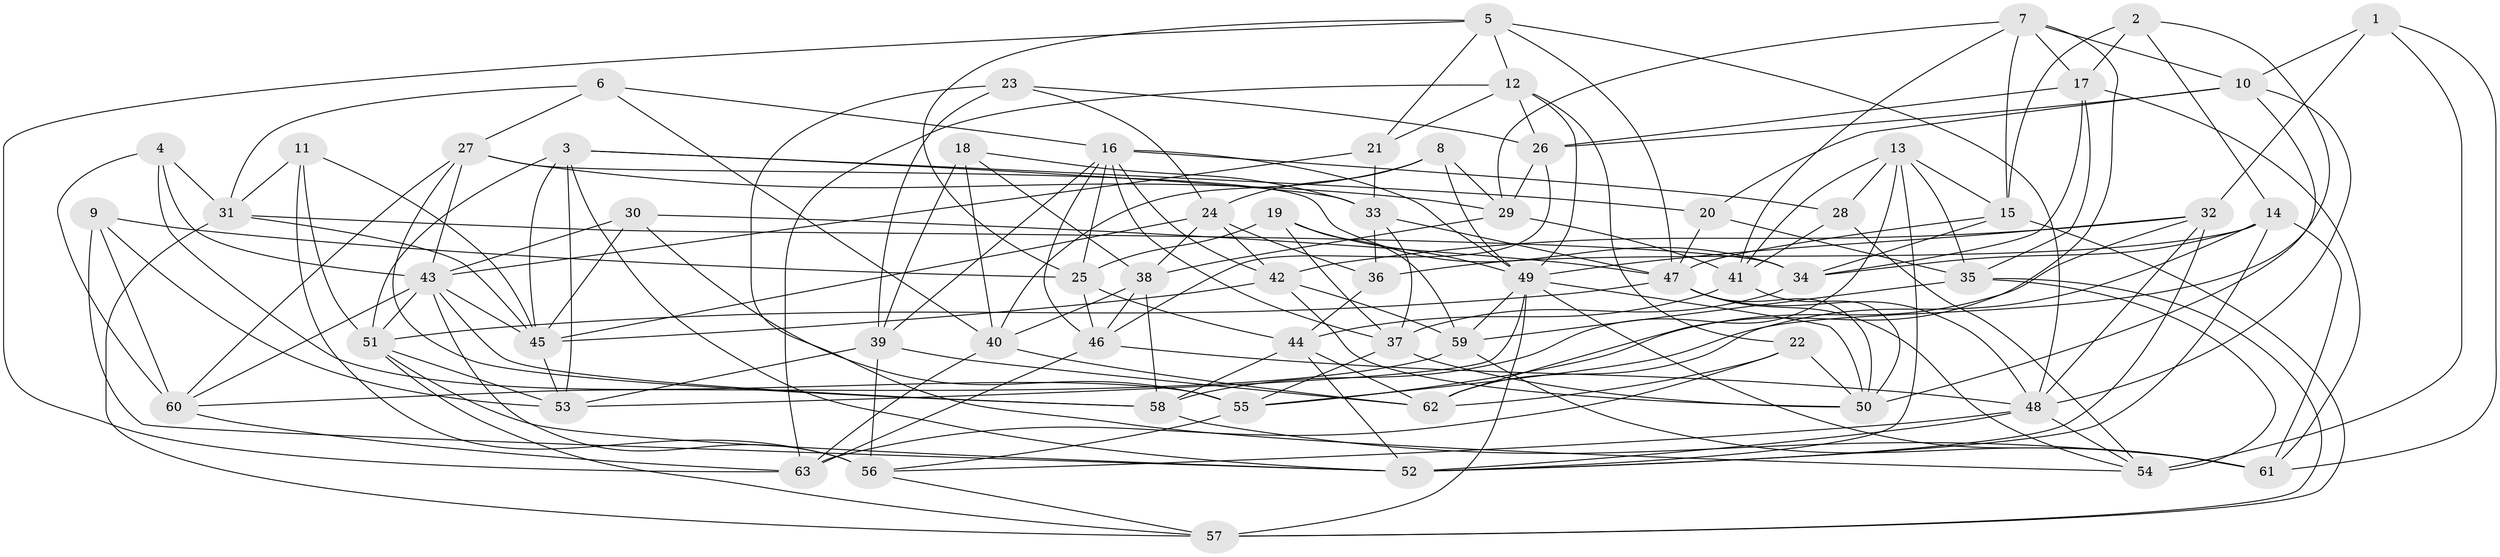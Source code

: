 // original degree distribution, {4: 1.0}
// Generated by graph-tools (version 1.1) at 2025/50/03/09/25 03:50:44]
// undirected, 63 vertices, 183 edges
graph export_dot {
graph [start="1"]
  node [color=gray90,style=filled];
  1;
  2;
  3;
  4;
  5;
  6;
  7;
  8;
  9;
  10;
  11;
  12;
  13;
  14;
  15;
  16;
  17;
  18;
  19;
  20;
  21;
  22;
  23;
  24;
  25;
  26;
  27;
  28;
  29;
  30;
  31;
  32;
  33;
  34;
  35;
  36;
  37;
  38;
  39;
  40;
  41;
  42;
  43;
  44;
  45;
  46;
  47;
  48;
  49;
  50;
  51;
  52;
  53;
  54;
  55;
  56;
  57;
  58;
  59;
  60;
  61;
  62;
  63;
  1 -- 10 [weight=1.0];
  1 -- 32 [weight=1.0];
  1 -- 54 [weight=1.0];
  1 -- 61 [weight=1.0];
  2 -- 14 [weight=1.0];
  2 -- 15 [weight=1.0];
  2 -- 17 [weight=1.0];
  2 -- 55 [weight=1.0];
  3 -- 20 [weight=1.0];
  3 -- 33 [weight=1.0];
  3 -- 45 [weight=1.0];
  3 -- 51 [weight=1.0];
  3 -- 52 [weight=1.0];
  3 -- 53 [weight=1.0];
  4 -- 31 [weight=1.0];
  4 -- 43 [weight=1.0];
  4 -- 55 [weight=1.0];
  4 -- 60 [weight=1.0];
  5 -- 12 [weight=1.0];
  5 -- 21 [weight=1.0];
  5 -- 25 [weight=1.0];
  5 -- 47 [weight=1.0];
  5 -- 48 [weight=1.0];
  5 -- 63 [weight=1.0];
  6 -- 16 [weight=1.0];
  6 -- 27 [weight=1.0];
  6 -- 31 [weight=1.0];
  6 -- 40 [weight=1.0];
  7 -- 10 [weight=1.0];
  7 -- 15 [weight=1.0];
  7 -- 17 [weight=1.0];
  7 -- 29 [weight=1.0];
  7 -- 41 [weight=1.0];
  7 -- 62 [weight=1.0];
  8 -- 24 [weight=1.0];
  8 -- 29 [weight=1.0];
  8 -- 40 [weight=1.0];
  8 -- 49 [weight=1.0];
  9 -- 25 [weight=1.0];
  9 -- 52 [weight=1.0];
  9 -- 53 [weight=1.0];
  9 -- 60 [weight=1.0];
  10 -- 20 [weight=1.0];
  10 -- 26 [weight=1.0];
  10 -- 48 [weight=1.0];
  10 -- 50 [weight=1.0];
  11 -- 31 [weight=1.0];
  11 -- 45 [weight=1.0];
  11 -- 51 [weight=1.0];
  11 -- 56 [weight=1.0];
  12 -- 21 [weight=1.0];
  12 -- 22 [weight=1.0];
  12 -- 26 [weight=1.0];
  12 -- 49 [weight=1.0];
  12 -- 63 [weight=1.0];
  13 -- 15 [weight=1.0];
  13 -- 28 [weight=1.0];
  13 -- 35 [weight=1.0];
  13 -- 41 [weight=1.0];
  13 -- 52 [weight=1.0];
  13 -- 58 [weight=1.0];
  14 -- 34 [weight=1.0];
  14 -- 36 [weight=1.0];
  14 -- 52 [weight=1.0];
  14 -- 61 [weight=1.0];
  14 -- 62 [weight=1.0];
  15 -- 34 [weight=1.0];
  15 -- 47 [weight=1.0];
  15 -- 57 [weight=1.0];
  16 -- 25 [weight=1.0];
  16 -- 28 [weight=1.0];
  16 -- 37 [weight=1.0];
  16 -- 39 [weight=1.0];
  16 -- 42 [weight=1.0];
  16 -- 46 [weight=1.0];
  16 -- 49 [weight=1.0];
  17 -- 26 [weight=1.0];
  17 -- 34 [weight=1.0];
  17 -- 35 [weight=1.0];
  17 -- 61 [weight=1.0];
  18 -- 33 [weight=1.0];
  18 -- 38 [weight=1.0];
  18 -- 39 [weight=1.0];
  18 -- 40 [weight=1.0];
  19 -- 25 [weight=1.0];
  19 -- 37 [weight=1.0];
  19 -- 49 [weight=1.0];
  19 -- 59 [weight=1.0];
  20 -- 35 [weight=1.0];
  20 -- 47 [weight=1.0];
  21 -- 33 [weight=1.0];
  21 -- 43 [weight=1.0];
  22 -- 50 [weight=1.0];
  22 -- 62 [weight=1.0];
  22 -- 63 [weight=1.0];
  23 -- 24 [weight=1.0];
  23 -- 26 [weight=1.0];
  23 -- 39 [weight=1.0];
  23 -- 54 [weight=1.0];
  24 -- 36 [weight=1.0];
  24 -- 38 [weight=1.0];
  24 -- 42 [weight=1.0];
  24 -- 45 [weight=1.0];
  25 -- 44 [weight=1.0];
  25 -- 46 [weight=1.0];
  26 -- 29 [weight=1.0];
  26 -- 46 [weight=1.0];
  27 -- 29 [weight=1.0];
  27 -- 34 [weight=1.0];
  27 -- 43 [weight=1.0];
  27 -- 58 [weight=1.0];
  27 -- 60 [weight=1.0];
  28 -- 41 [weight=1.0];
  28 -- 54 [weight=1.0];
  29 -- 38 [weight=1.0];
  29 -- 41 [weight=1.0];
  30 -- 43 [weight=1.0];
  30 -- 45 [weight=1.0];
  30 -- 47 [weight=1.0];
  30 -- 55 [weight=1.0];
  31 -- 34 [weight=1.0];
  31 -- 45 [weight=1.0];
  31 -- 57 [weight=1.0];
  32 -- 42 [weight=1.0];
  32 -- 48 [weight=1.0];
  32 -- 49 [weight=1.0];
  32 -- 52 [weight=1.0];
  32 -- 55 [weight=1.0];
  33 -- 36 [weight=1.0];
  33 -- 37 [weight=1.0];
  33 -- 47 [weight=1.0];
  34 -- 37 [weight=1.0];
  35 -- 54 [weight=1.0];
  35 -- 57 [weight=1.0];
  35 -- 59 [weight=1.0];
  36 -- 44 [weight=1.0];
  37 -- 50 [weight=1.0];
  37 -- 55 [weight=1.0];
  38 -- 40 [weight=1.0];
  38 -- 46 [weight=1.0];
  38 -- 58 [weight=1.0];
  39 -- 53 [weight=1.0];
  39 -- 56 [weight=1.0];
  39 -- 62 [weight=1.0];
  40 -- 62 [weight=1.0];
  40 -- 63 [weight=1.0];
  41 -- 44 [weight=1.0];
  41 -- 50 [weight=1.0];
  42 -- 45 [weight=1.0];
  42 -- 50 [weight=1.0];
  42 -- 59 [weight=1.0];
  43 -- 45 [weight=1.0];
  43 -- 51 [weight=2.0];
  43 -- 56 [weight=1.0];
  43 -- 58 [weight=1.0];
  43 -- 60 [weight=1.0];
  44 -- 52 [weight=1.0];
  44 -- 58 [weight=1.0];
  44 -- 62 [weight=1.0];
  45 -- 53 [weight=1.0];
  46 -- 48 [weight=1.0];
  46 -- 63 [weight=1.0];
  47 -- 48 [weight=1.0];
  47 -- 50 [weight=2.0];
  47 -- 51 [weight=1.0];
  47 -- 54 [weight=1.0];
  48 -- 52 [weight=1.0];
  48 -- 54 [weight=1.0];
  48 -- 56 [weight=1.0];
  49 -- 50 [weight=1.0];
  49 -- 53 [weight=1.0];
  49 -- 57 [weight=1.0];
  49 -- 59 [weight=1.0];
  49 -- 61 [weight=1.0];
  51 -- 52 [weight=1.0];
  51 -- 53 [weight=1.0];
  51 -- 57 [weight=1.0];
  55 -- 56 [weight=1.0];
  56 -- 57 [weight=1.0];
  58 -- 61 [weight=1.0];
  59 -- 60 [weight=1.0];
  59 -- 61 [weight=1.0];
  60 -- 63 [weight=1.0];
}
